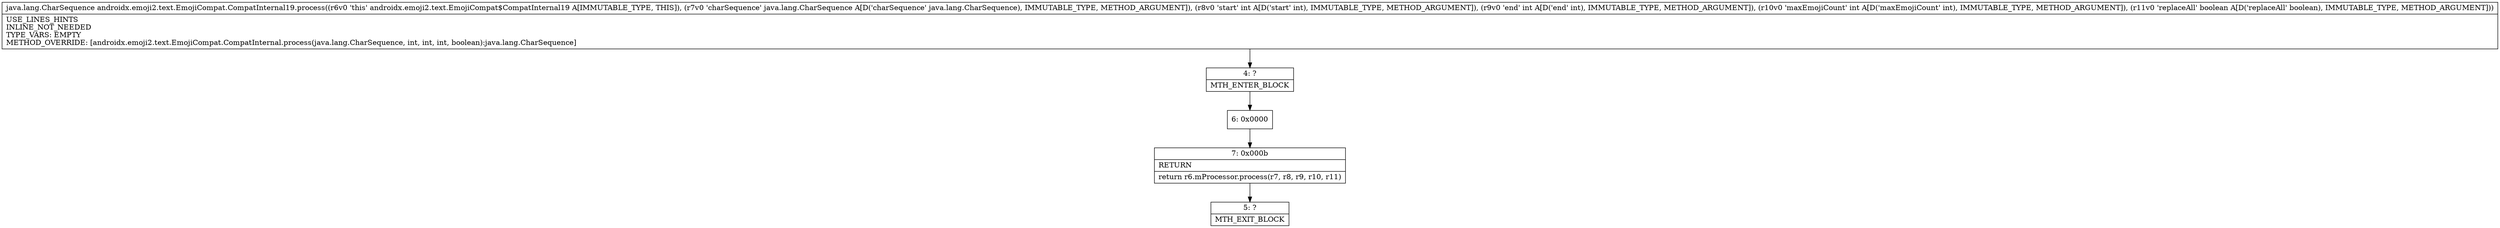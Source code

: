 digraph "CFG forandroidx.emoji2.text.EmojiCompat.CompatInternal19.process(Ljava\/lang\/CharSequence;IIIZ)Ljava\/lang\/CharSequence;" {
Node_4 [shape=record,label="{4\:\ ?|MTH_ENTER_BLOCK\l}"];
Node_6 [shape=record,label="{6\:\ 0x0000}"];
Node_7 [shape=record,label="{7\:\ 0x000b|RETURN\l|return r6.mProcessor.process(r7, r8, r9, r10, r11)\l}"];
Node_5 [shape=record,label="{5\:\ ?|MTH_EXIT_BLOCK\l}"];
MethodNode[shape=record,label="{java.lang.CharSequence androidx.emoji2.text.EmojiCompat.CompatInternal19.process((r6v0 'this' androidx.emoji2.text.EmojiCompat$CompatInternal19 A[IMMUTABLE_TYPE, THIS]), (r7v0 'charSequence' java.lang.CharSequence A[D('charSequence' java.lang.CharSequence), IMMUTABLE_TYPE, METHOD_ARGUMENT]), (r8v0 'start' int A[D('start' int), IMMUTABLE_TYPE, METHOD_ARGUMENT]), (r9v0 'end' int A[D('end' int), IMMUTABLE_TYPE, METHOD_ARGUMENT]), (r10v0 'maxEmojiCount' int A[D('maxEmojiCount' int), IMMUTABLE_TYPE, METHOD_ARGUMENT]), (r11v0 'replaceAll' boolean A[D('replaceAll' boolean), IMMUTABLE_TYPE, METHOD_ARGUMENT]))  | USE_LINES_HINTS\lINLINE_NOT_NEEDED\lTYPE_VARS: EMPTY\lMETHOD_OVERRIDE: [androidx.emoji2.text.EmojiCompat.CompatInternal.process(java.lang.CharSequence, int, int, int, boolean):java.lang.CharSequence]\l}"];
MethodNode -> Node_4;Node_4 -> Node_6;
Node_6 -> Node_7;
Node_7 -> Node_5;
}

